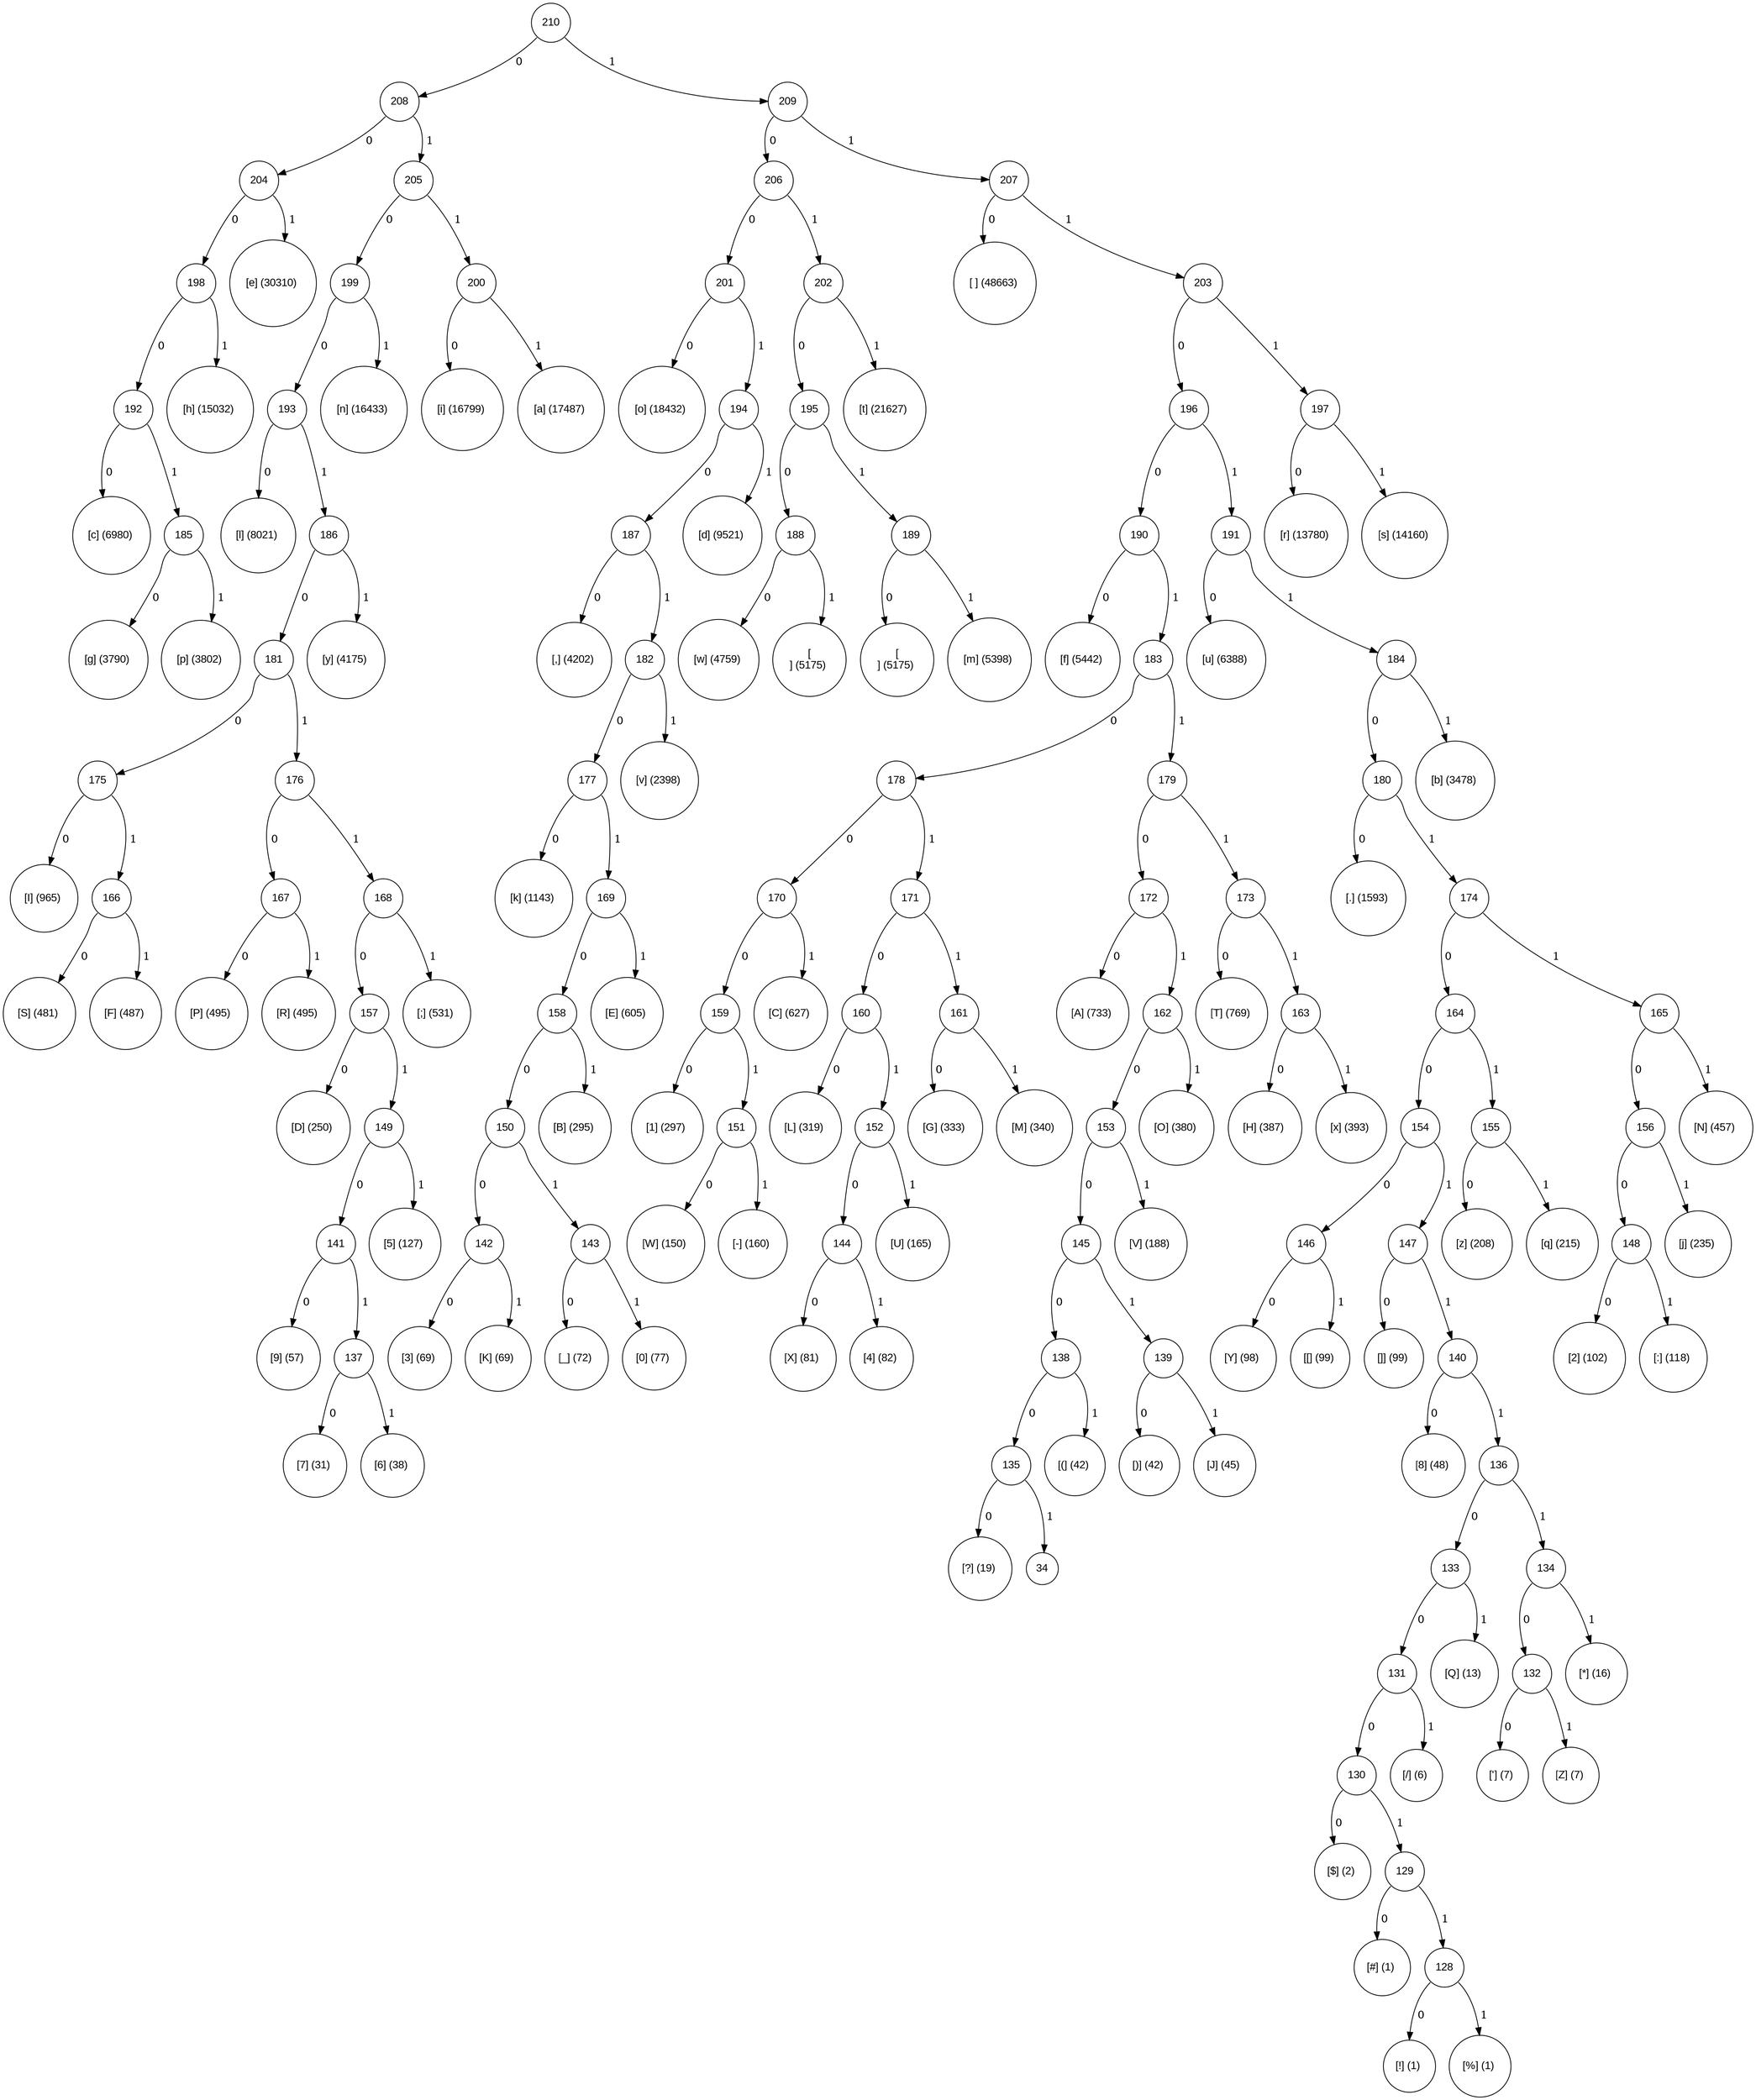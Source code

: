 digraph tree {
	node [fontname="Arial", shape="circle", width=0.5]; 

210:sw -> 208 [label = " 0"]; 
208 [label = "208"]; 
208:sw -> 204 [label = " 0"]; 
204 [label = "204"]; 
204:se -> 101 [label = " 1"]; 
101 [label = "[e] (30310) "]; 
204:sw -> 198 [label = " 0"]; 
198 [label = "198"]; 
198:se -> 104 [label = " 1"]; 
104 [label = "[h] (15032) "]; 
198:sw -> 192 [label = " 0"]; 
192 [label = "192"]; 
192:sw -> 99 [label = " 0"]; 
99 [label = "[c] (6980) "]; 
192:se -> 185 [label = " 1"]; 
185 [label = "185"]; 
185:sw -> 103 [label = " 0"]; 
103 [label = "[g] (3790) "]; 
185:se -> 112 [label = " 1"]; 
112 [label = "[p] (3802) "]; 
208:se -> 205 [label = " 1"]; 
205 [label = "205"]; 
205:sw -> 199 [label = " 0"]; 
199 [label = "199"]; 
199:se -> 110 [label = " 1"]; 
110 [label = "[n] (16433) "]; 
199:sw -> 193 [label = " 0"]; 
193 [label = "193"]; 
193:sw -> 108 [label = " 0"]; 
108 [label = "[l] (8021) "]; 
193:se -> 186 [label = " 1"]; 
186 [label = "186"]; 
186:se -> 121 [label = " 1"]; 
121 [label = "[y] (4175) "]; 
186:sw -> 181 [label = " 0"]; 
181 [label = "181"]; 
181:sw -> 175 [label = " 0"]; 
175 [label = "175"]; 
175:sw -> 73 [label = " 0"]; 
73 [label = "[I] (965) "]; 
175:se -> 166 [label = " 1"]; 
166 [label = "166"]; 
166:se -> 70 [label = " 1"]; 
70 [label = "[F] (487) "]; 
166:sw -> 83 [label = " 0"]; 
83 [label = "[S] (481) "]; 
181:se -> 176 [label = " 1"]; 
176 [label = "176"]; 
176:sw -> 167 [label = " 0"]; 
167 [label = "167"]; 
167:sw -> 80 [label = " 0"]; 
80 [label = "[P] (495) "]; 
167:se -> 82 [label = " 1"]; 
82 [label = "[R] (495) "]; 
176:se -> 168 [label = " 1"]; 
168 [label = "168"]; 
168:se -> 59 [label = " 1"]; 
59 [label = "[;] (531) "]; 
168:sw -> 157 [label = " 0"]; 
157 [label = "157"]; 
157:sw -> 68 [label = " 0"]; 
68 [label = "[D] (250) "]; 
157:se -> 149 [label = " 1"]; 
149 [label = "149"]; 
149:se -> 53 [label = " 1"]; 
53 [label = "[5] (127) "]; 
149:sw -> 141 [label = " 0"]; 
141 [label = "141"]; 
141:sw -> 57 [label = " 0"]; 
57 [label = "[9] (57) "]; 
141:se -> 137 [label = " 1"]; 
137 [label = "137"]; 
137:se -> 54 [label = " 1"]; 
54 [label = "[6] (38) "]; 
137:sw -> 55 [label = " 0"]; 
55 [label = "[7] (31) "]; 
205:se -> 200 [label = " 1"]; 
200 [label = "200"]; 
200:se -> 97 [label = " 1"]; 
97 [label = "[a] (17487) "]; 
200:sw -> 105 [label = " 0"]; 
105 [label = "[i] (16799) "]; 
210:se -> 209 [label = " 1"]; 
209 [label = "209"]; 
209:sw -> 206 [label = " 0"]; 
206 [label = "206"]; 
206:sw -> 201 [label = " 0"]; 
201 [label = "201"]; 
201:sw -> 111 [label = " 0"]; 
111 [label = "[o] (18432) "]; 
201:se -> 194 [label = " 1"]; 
194 [label = "194"]; 
194:se -> 100 [label = " 1"]; 
100 [label = "[d] (9521) "]; 
194:sw -> 187 [label = " 0"]; 
187 [label = "187"]; 
187:sw -> 44 [label = " 0"]; 
44 [label = "[,] (4202) "]; 
187:se -> 182 [label = " 1"]; 
182 [label = "182"]; 
182:se -> 118 [label = " 1"]; 
118 [label = "[v] (2398) "]; 
182:sw -> 177 [label = " 0"]; 
177 [label = "177"]; 
177:sw -> 107 [label = " 0"]; 
107 [label = "[k] (1143) "]; 
177:se -> 169 [label = " 1"]; 
169 [label = "169"]; 
169:se -> 69 [label = " 1"]; 
69 [label = "[E] (605) "]; 
169:sw -> 158 [label = " 0"]; 
158 [label = "158"]; 
158:se -> 66 [label = " 1"]; 
66 [label = "[B] (295) "]; 
158:sw -> 150 [label = " 0"]; 
150 [label = "150"]; 
150:sw -> 142 [label = " 0"]; 
142 [label = "142"]; 
142:sw -> 51 [label = " 0"]; 
51 [label = "[3] (69) "]; 
142:se -> 75 [label = " 1"]; 
75 [label = "[K] (69) "]; 
150:se -> 143 [label = " 1"]; 
143 [label = "143"]; 
143:se -> 48 [label = " 1"]; 
48 [label = "[0] (77) "]; 
143:sw -> 95 [label = " 0"]; 
95 [label = "[_] (72) "]; 
206:se -> 202 [label = " 1"]; 
202 [label = "202"]; 
202:se -> 116 [label = " 1"]; 
116 [label = "[t] (21627) "]; 
202:sw -> 195 [label = " 0"]; 
195 [label = "195"]; 
195:sw -> 188 [label = " 0"]; 
188 [label = "188"]; 
188:se -> 13 [label = " 1"]; 
13 [label = "[] (5175) "]; 
188:sw -> 119 [label = " 0"]; 
119 [label = "[w] (4759) "]; 
195:se -> 189 [label = " 1"]; 
189 [label = "189"]; 
189:sw -> 10 [label = " 0"]; 
10 [label = "[
] (5175) "]; 
189:se -> 109 [label = " 1"]; 
109 [label = "[m] (5398) "]; 
209:se -> 207 [label = " 1"]; 
207 [label = "207"]; 
207:sw -> 32 [label = " 0"]; 
32 [label = "[ ] (48663) "]; 
207:se -> 203 [label = " 1"]; 
203 [label = "203"]; 
203:sw -> 196 [label = " 0"]; 
196 [label = "196"]; 
196:sw -> 190 [label = " 0"]; 
190 [label = "190"]; 
190:sw -> 102 [label = " 0"]; 
102 [label = "[f] (5442) "]; 
190:se -> 183 [label = " 1"]; 
183 [label = "183"]; 
183:sw -> 178 [label = " 0"]; 
178 [label = "178"]; 
178:sw -> 170 [label = " 0"]; 
170 [label = "170"]; 
170:se -> 67 [label = " 1"]; 
67 [label = "[C] (627) "]; 
170:sw -> 159 [label = " 0"]; 
159 [label = "159"]; 
159:sw -> 49 [label = " 0"]; 
49 [label = "[1] (297) "]; 
159:se -> 151 [label = " 1"]; 
151 [label = "151"]; 
151:se -> 45 [label = " 1"]; 
45 [label = "[-] (160) "]; 
151:sw -> 87 [label = " 0"]; 
87 [label = "[W] (150) "]; 
178:se -> 171 [label = " 1"]; 
171 [label = "171"]; 
171:sw -> 160 [label = " 0"]; 
160 [label = "160"]; 
160:sw -> 76 [label = " 0"]; 
76 [label = "[L] (319) "]; 
160:se -> 152 [label = " 1"]; 
152 [label = "152"]; 
152:se -> 85 [label = " 1"]; 
85 [label = "[U] (165) "]; 
152:sw -> 144 [label = " 0"]; 
144 [label = "144"]; 
144:se -> 52 [label = " 1"]; 
52 [label = "[4] (82) "]; 
144:sw -> 88 [label = " 0"]; 
88 [label = "[X] (81) "]; 
171:se -> 161 [label = " 1"]; 
161 [label = "161"]; 
161:sw -> 71 [label = " 0"]; 
71 [label = "[G] (333) "]; 
161:se -> 77 [label = " 1"]; 
77 [label = "[M] (340) "]; 
183:se -> 179 [label = " 1"]; 
179 [label = "179"]; 
179:sw -> 172 [label = " 0"]; 
172 [label = "172"]; 
172:sw -> 65 [label = " 0"]; 
65 [label = "[A] (733) "]; 
172:se -> 162 [label = " 1"]; 
162 [label = "162"]; 
162:se -> 79 [label = " 1"]; 
79 [label = "[O] (380) "]; 
162:sw -> 153 [label = " 0"]; 
153 [label = "153"]; 
153:se -> 86 [label = " 1"]; 
86 [label = "[V] (188) "]; 
153:sw -> 145 [label = " 0"]; 
145 [label = "145"]; 
145:sw -> 138 [label = " 0"]; 
138 [label = "138"]; 
138:se -> 40 [label = " 1"]; 
40 [label = "[(] (42) "]; 
138:sw -> 135 [label = " 0"]; 
135 [label = "135"]; 
135:se -> 34 [label = " 1"]; 
34 [label = "34"]; 
135:sw -> 63 [label = " 0"]; 
63 [label = "[?] (19) "]; 
145:se -> 139 [label = " 1"]; 
139 [label = "139"]; 
139:sw -> 41 [label = " 0"]; 
41 [label = "[)] (42) "]; 
139:se -> 74 [label = " 1"]; 
74 [label = "[J] (45) "]; 
179:se -> 173 [label = " 1"]; 
173 [label = "173"]; 
173:sw -> 84 [label = " 0"]; 
84 [label = "[T] (769) "]; 
173:se -> 163 [label = " 1"]; 
163 [label = "163"]; 
163:sw -> 72 [label = " 0"]; 
72 [label = "[H] (387) "]; 
163:se -> 120 [label = " 1"]; 
120 [label = "[x] (393) "]; 
196:se -> 191 [label = " 1"]; 
191 [label = "191"]; 
191:sw -> 117 [label = " 0"]; 
117 [label = "[u] (6388) "]; 
191:se -> 184 [label = " 1"]; 
184 [label = "184"]; 
184:se -> 98 [label = " 1"]; 
98 [label = "[b] (3478) "]; 
184:sw -> 180 [label = " 0"]; 
180 [label = "180"]; 
180:sw -> 46 [label = " 0"]; 
46 [label = "[.] (1593) "]; 
180:se -> 174 [label = " 1"]; 
174 [label = "174"]; 
174:sw -> 164 [label = " 0"]; 
164 [label = "164"]; 
164:sw -> 154 [label = " 0"]; 
154 [label = "154"]; 
154:sw -> 146 [label = " 0"]; 
146 [label = "146"]; 
146:sw -> 89 [label = " 0"]; 
89 [label = "[Y] (98) "]; 
146:se -> 91 [label = " 1"]; 
91 [label = "[[] (99) "]; 
154:se -> 147 [label = " 1"]; 
147 [label = "147"]; 
147:sw -> 93 [label = " 0"]; 
93 [label = "[]] (99) "]; 
147:se -> 140 [label = " 1"]; 
140 [label = "140"]; 
140:sw -> 56 [label = " 0"]; 
56 [label = "[8] (48) "]; 
140:se -> 136 [label = " 1"]; 
136 [label = "136"]; 
136:sw -> 133 [label = " 0"]; 
133 [label = "133"]; 
133:se -> 81 [label = " 1"]; 
81 [label = "[Q] (13) "]; 
133:sw -> 131 [label = " 0"]; 
131 [label = "131"]; 
131:se -> 47 [label = " 1"]; 
47 [label = "[/] (6) "]; 
131:sw -> 130 [label = " 0"]; 
130 [label = "130"]; 
130:sw -> 36 [label = " 0"]; 
36 [label = "[$] (2) "]; 
130:se -> 129 [label = " 1"]; 
129 [label = "129"]; 
129:sw -> 35 [label = " 0"]; 
35 [label = "[#] (1) "]; 
129:se -> 128 [label = " 1"]; 
128 [label = "128"]; 
128:sw -> 33 [label = " 0"]; 
33 [label = "[!] (1) "]; 
128:se -> 37 [label = " 1"]; 
37 [label = "[%] (1) "]; 
136:se -> 134 [label = " 1"]; 
134 [label = "134"]; 
134:se -> 42 [label = " 1"]; 
42 [label = "[*] (16) "]; 
134:sw -> 132 [label = " 0"]; 
132 [label = "132"]; 
132:sw -> 39 [label = " 0"]; 
39 [label = "['] (7) "]; 
132:se -> 90 [label = " 1"]; 
90 [label = "[Z] (7) "]; 
164:se -> 155 [label = " 1"]; 
155 [label = "155"]; 
155:se -> 113 [label = " 1"]; 
113 [label = "[q] (215) "]; 
155:sw -> 122 [label = " 0"]; 
122 [label = "[z] (208) "]; 
174:se -> 165 [label = " 1"]; 
165 [label = "165"]; 
165:se -> 78 [label = " 1"]; 
78 [label = "[N] (457) "]; 
165:sw -> 156 [label = " 0"]; 
156 [label = "156"]; 
156:se -> 106 [label = " 1"]; 
106 [label = "[j] (235) "]; 
156:sw -> 148 [label = " 0"]; 
148 [label = "148"]; 
148:sw -> 50 [label = " 0"]; 
50 [label = "[2] (102) "]; 
148:se -> 58 [label = " 1"]; 
58 [label = "[:] (118) "]; 
203:se -> 197 [label = " 1"]; 
197 [label = "197"]; 
197:sw -> 114 [label = " 0"]; 
114 [label = "[r] (13780) "]; 
197:se -> 115 [label = " 1"]; 
115 [label = "[s] (14160) "]; 
}
